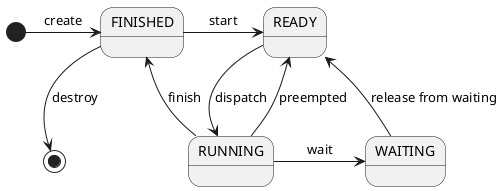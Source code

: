 @startuml inline_umlgraph_1.png
[*] -right-> FINISHED : create
FINISHED -right-> READY : start
READY --> RUNNING : dispatch
RUNNING --> READY : preempted
RUNNING -right-> WAITING : wait
WAITING --> READY : release from waiting
RUNNING --> FINISHED : finish
FINISHED --> [*] : destroy
@enduml
